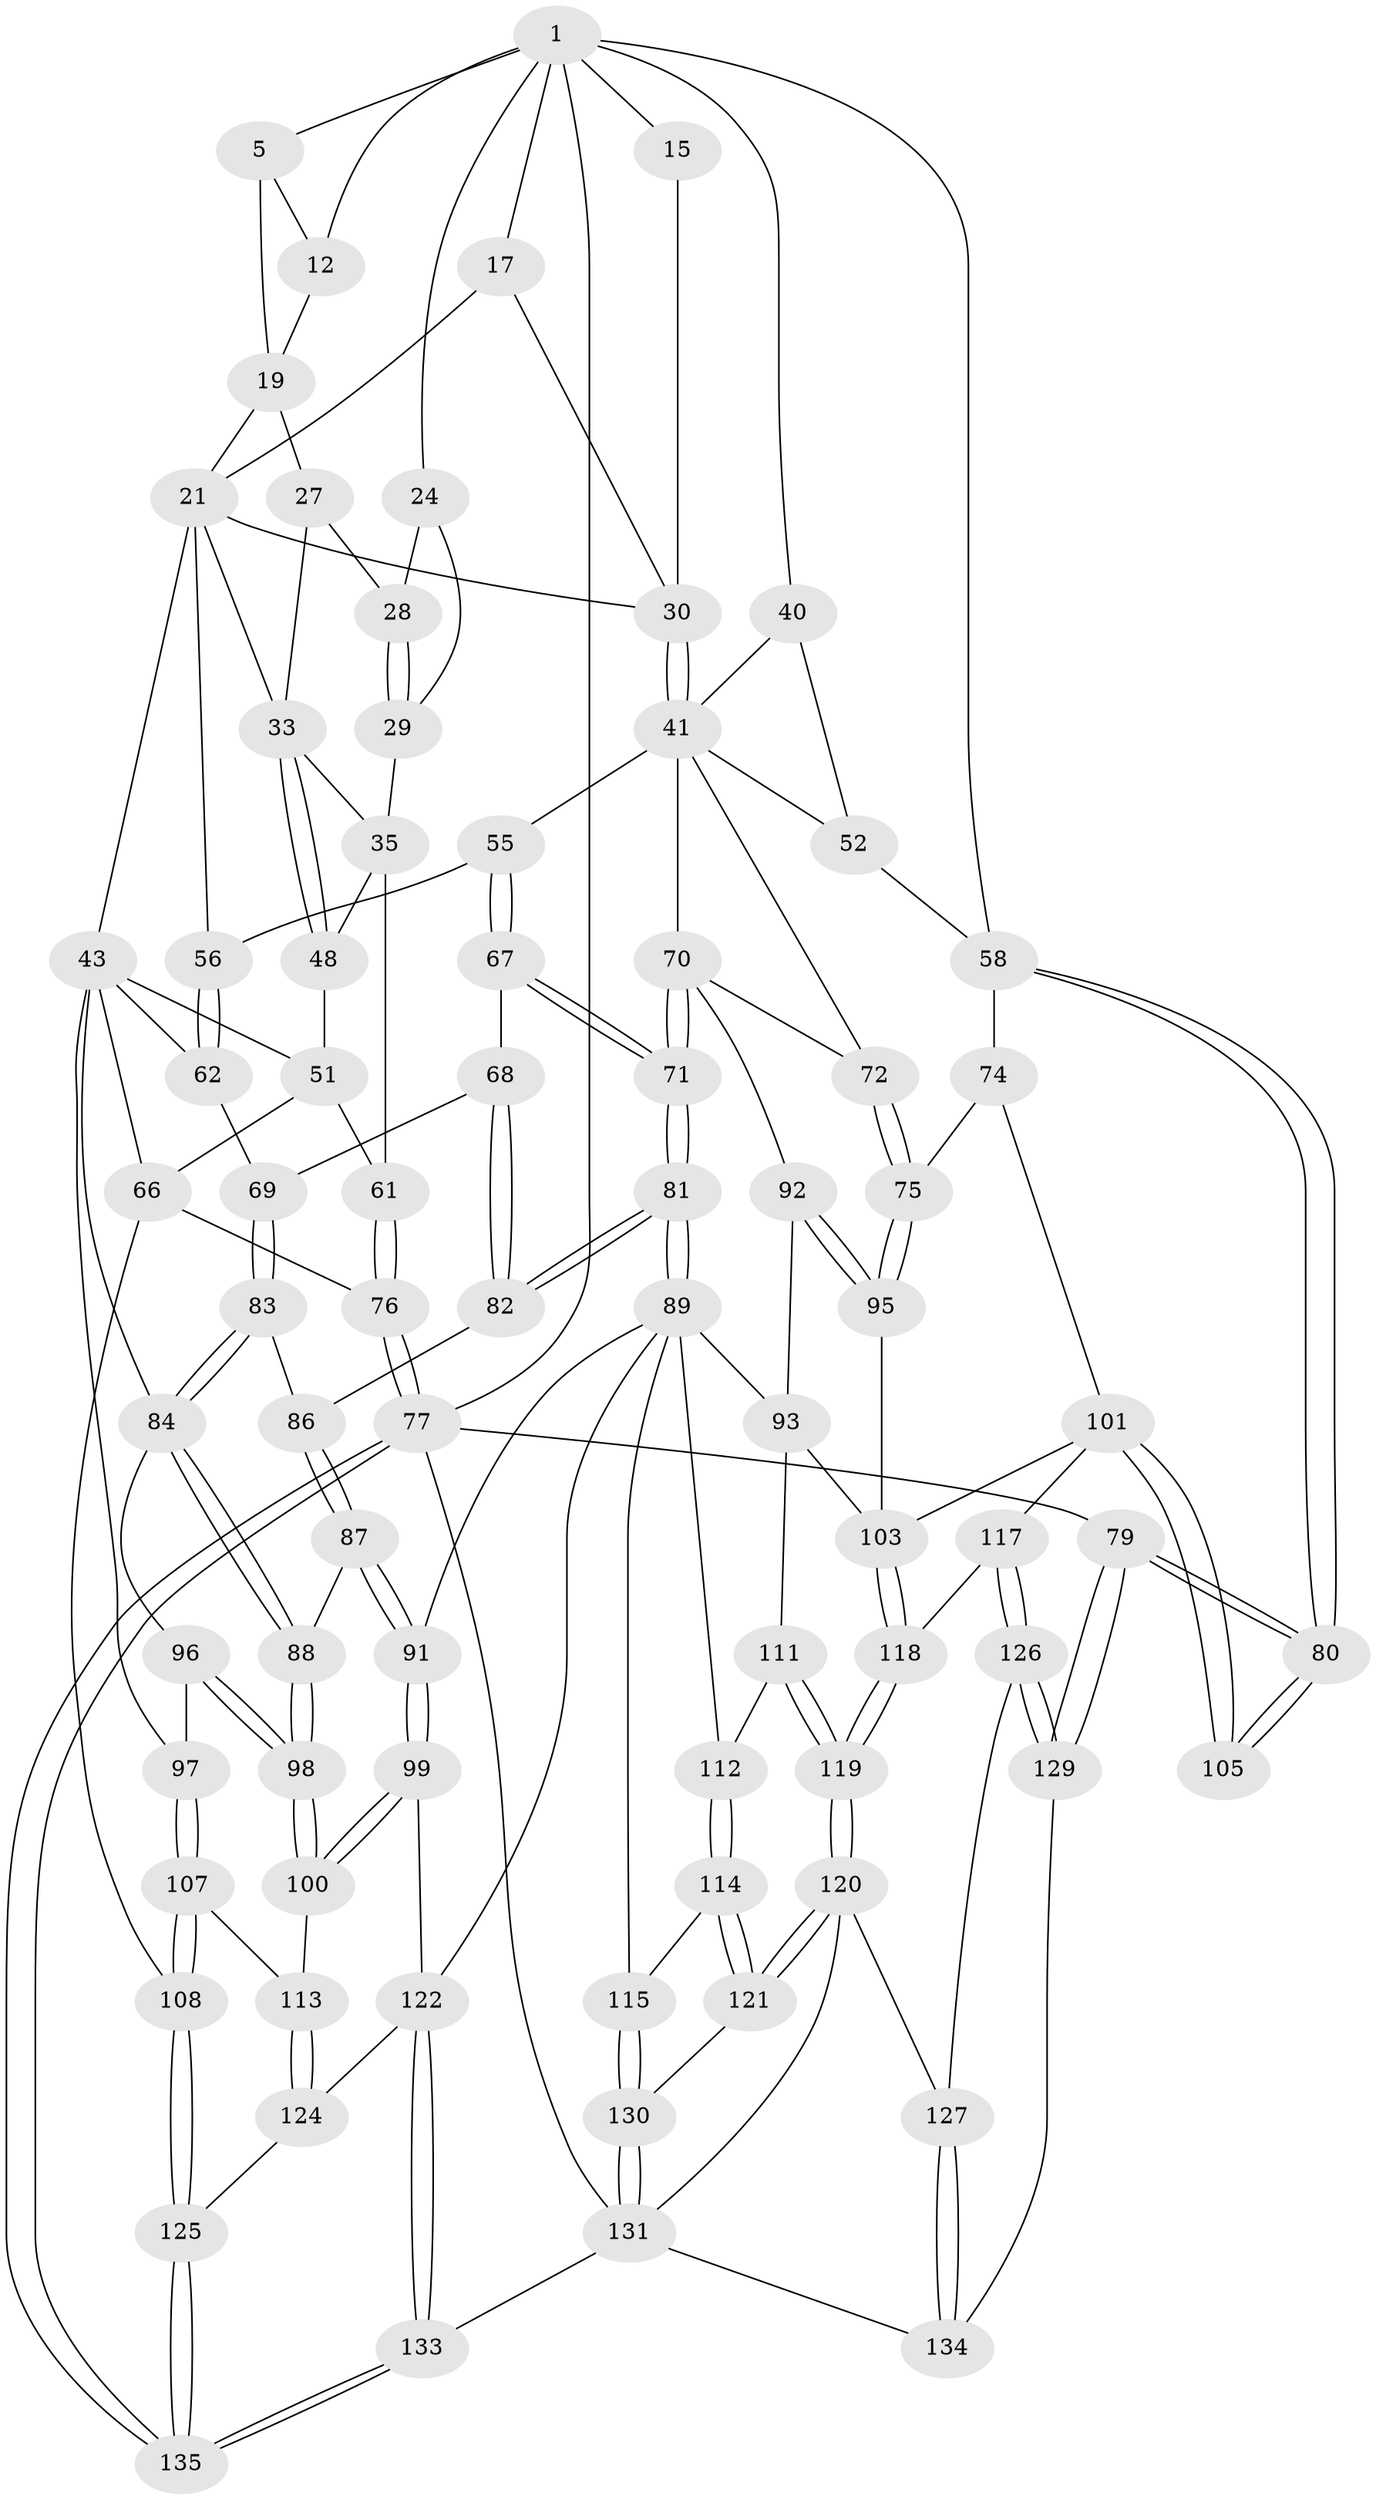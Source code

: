 // original degree distribution, {3: 0.022058823529411766, 5: 0.49264705882352944, 6: 0.2426470588235294, 4: 0.2426470588235294}
// Generated by graph-tools (version 1.1) at 2025/21/03/04/25 18:21:17]
// undirected, 81 vertices, 189 edges
graph export_dot {
graph [start="1"]
  node [color=gray90,style=filled];
  1 [pos="+0.5872004248234476+0",super="+7+2"];
  5 [pos="+0.23678630004951431+0",super="+6"];
  12 [pos="+0.1764211924791838+0.11078666533320732",super="+13"];
  15 [pos="+0.8073416155089483+0.12231514345847759"];
  17 [pos="+0.6560123327389283+0.24321109447618855",super="+18"];
  19 [pos="+0.3080438468428893+0.1316804869263462",super="+20+23"];
  21 [pos="+0.42652522129558107+0.2498553685199091",super="+22+38"];
  24 [pos="+0+0",super="+25"];
  27 [pos="+0.12411168770326568+0.26081575594489254"];
  28 [pos="+0.06791981725639093+0.21882803126171857"];
  29 [pos="+0+0.06736485513567551"];
  30 [pos="+0.7008213379233538+0.24223139311904449",super="+31"];
  33 [pos="+0.14995607028533672+0.3145467900115203",super="+34"];
  35 [pos="+0.07009108119357224+0.3325890882829189",super="+50+36"];
  40 [pos="+0.9208603270252356+0.3413484021943938"];
  41 [pos="+0.7968714786138302+0.344720515601027",super="+45"];
  43 [pos="+0.32109199387543413+0.4525153812729852",super="+44+63"];
  48 [pos="+0.15800474792876787+0.335786439803417",super="+49"];
  51 [pos="+0.23744552951061493+0.41233638627541513",super="+57"];
  52 [pos="+0.8951138530318813+0.4301357433477062"];
  55 [pos="+0.5346982025483525+0.4800278459762774"];
  56 [pos="+0.501034171435097+0.46644924509300795"];
  58 [pos="+1+0.5662376748560365",super="+59"];
  61 [pos="+0+0.5847493199322564"];
  62 [pos="+0.43766273695508623+0.5562321959297534"];
  66 [pos="+0.09410487975975029+0.6177066833817193",super="+106"];
  67 [pos="+0.5483049590176293+0.5287663290025074"];
  68 [pos="+0.5271059583554275+0.5732290813389518"];
  69 [pos="+0.44289960265398093+0.5636741007833868"];
  70 [pos="+0.7077072823102432+0.5483394421118662",super="+73"];
  71 [pos="+0.6789704571554865+0.58308418719417"];
  72 [pos="+0.8257251635921646+0.5517310497592456"];
  74 [pos="+0.9956953571225047+0.6043909246867041"];
  75 [pos="+0.9181868787495536+0.5951433987623955"];
  76 [pos="+0+1"];
  77 [pos="+0+1",super="+78"];
  79 [pos="+1+0.9460038400743567"];
  80 [pos="+1+0.8271403618618706"];
  81 [pos="+0.6304164647874514+0.6898849512192073"];
  82 [pos="+0.5449809589285385+0.6108112663076498"];
  83 [pos="+0.4466215816744562+0.5958932916085695"];
  84 [pos="+0.4167045197245458+0.6551172086526378",super="+85"];
  86 [pos="+0.47963222455549787+0.6238788001060919"];
  87 [pos="+0.4903797308771414+0.6809083627458933"];
  88 [pos="+0.43787355042614257+0.6809453444776824"];
  89 [pos="+0.6303666754118004+0.6905239279259265",super="+94+90"];
  91 [pos="+0.5620037339773424+0.7201487075011617"];
  92 [pos="+0.803438286358021+0.6670405888896314"];
  93 [pos="+0.700338978688055+0.7167229467963623",super="+110"];
  95 [pos="+0.8469418753250216+0.7370903652560309"];
  96 [pos="+0.35241647875527876+0.7294154998356939"];
  97 [pos="+0.2858543858475177+0.7432598371953983"];
  98 [pos="+0.409007061301104+0.7720943029547702"];
  99 [pos="+0.43272097913638524+0.8114031969787118"];
  100 [pos="+0.42356690654547546+0.8002385576678246"];
  101 [pos="+0.9392073915400687+0.7239914556802498",super="+102"];
  103 [pos="+0.8977726984838347+0.7573282428768147",super="+104"];
  105 [pos="+1+0.8188983382849001"];
  107 [pos="+0.2696584744688455+0.7853666927325264"];
  108 [pos="+0.1693968033998214+0.8612631632155967"];
  111 [pos="+0.829448634933982+0.7812631798728819"];
  112 [pos="+0.7280396371728306+0.765050598269259"];
  113 [pos="+0.2995356463812826+0.8021518160221893"];
  114 [pos="+0.7665662926046956+0.8553846532410297"];
  115 [pos="+0.6398626999504237+0.8344830688089917"];
  117 [pos="+0.9306437354071391+0.8496773317863221"];
  118 [pos="+0.9231398718752605+0.8447005503886571"];
  119 [pos="+0.8033780897992165+0.8568987730379289"];
  120 [pos="+0.7911491641938168+0.870484018281958",super="+128"];
  121 [pos="+0.7684471332131664+0.8566679280983514"];
  122 [pos="+0.46909450433803995+0.9921078538687178",super="+123"];
  124 [pos="+0.3686187653244443+0.9142422388318038"];
  125 [pos="+0.19053207516691778+0.8912330126314438"];
  126 [pos="+0.9305546185486873+0.8809492864772712"];
  127 [pos="+0.8553002884431864+0.9311190651657429"];
  129 [pos="+0.9659579066045123+0.9390161234457246"];
  130 [pos="+0.667492228506513+0.9033852849054568"];
  131 [pos="+0.7029706075936929+1",super="+132"];
  133 [pos="+0.5044984393242163+1"];
  134 [pos="+0.9069233360274404+0.9868773314865764"];
  135 [pos="+0.21698308076870576+1"];
  1 -- 15 [weight=2];
  1 -- 17 [weight=2];
  1 -- 5 [weight=2];
  1 -- 40;
  1 -- 77 [weight=2];
  1 -- 24;
  1 -- 58;
  1 -- 12;
  5 -- 19;
  5 -- 12;
  12 -- 19;
  15 -- 30;
  17 -- 21;
  17 -- 30;
  19 -- 27;
  19 -- 21;
  21 -- 33;
  21 -- 43 [weight=2];
  21 -- 56;
  21 -- 30;
  24 -- 29;
  24 -- 28;
  27 -- 28;
  27 -- 33;
  28 -- 29;
  28 -- 29;
  29 -- 35;
  30 -- 41 [weight=2];
  30 -- 41;
  33 -- 48;
  33 -- 48;
  33 -- 35;
  35 -- 61;
  35 -- 48;
  40 -- 41;
  40 -- 52;
  41 -- 52;
  41 -- 70;
  41 -- 55;
  41 -- 72;
  43 -- 51;
  43 -- 97;
  43 -- 66;
  43 -- 84;
  43 -- 62;
  48 -- 51 [weight=2];
  51 -- 66;
  51 -- 61;
  52 -- 58;
  55 -- 56;
  55 -- 67;
  55 -- 67;
  56 -- 62;
  56 -- 62;
  58 -- 80;
  58 -- 80;
  58 -- 74;
  61 -- 76;
  61 -- 76;
  62 -- 69;
  66 -- 108;
  66 -- 76;
  67 -- 68;
  67 -- 71;
  67 -- 71;
  68 -- 69;
  68 -- 82;
  68 -- 82;
  69 -- 83;
  69 -- 83;
  70 -- 71;
  70 -- 71;
  70 -- 72;
  70 -- 92;
  71 -- 81;
  71 -- 81;
  72 -- 75;
  72 -- 75;
  74 -- 75;
  74 -- 101;
  75 -- 95;
  75 -- 95;
  76 -- 77;
  76 -- 77;
  77 -- 135;
  77 -- 135;
  77 -- 131;
  77 -- 79;
  79 -- 80;
  79 -- 80;
  79 -- 129;
  79 -- 129;
  80 -- 105;
  80 -- 105;
  81 -- 82;
  81 -- 82;
  81 -- 89;
  81 -- 89;
  82 -- 86;
  83 -- 84;
  83 -- 84;
  83 -- 86;
  84 -- 88;
  84 -- 88;
  84 -- 96;
  86 -- 87;
  86 -- 87;
  87 -- 88;
  87 -- 91;
  87 -- 91;
  88 -- 98;
  88 -- 98;
  89 -- 112;
  89 -- 93;
  89 -- 91;
  89 -- 122;
  89 -- 115;
  91 -- 99;
  91 -- 99;
  92 -- 93;
  92 -- 95;
  92 -- 95;
  93 -- 111;
  93 -- 103;
  95 -- 103;
  96 -- 97;
  96 -- 98;
  96 -- 98;
  97 -- 107;
  97 -- 107;
  98 -- 100;
  98 -- 100;
  99 -- 100;
  99 -- 100;
  99 -- 122;
  100 -- 113;
  101 -- 105 [weight=2];
  101 -- 105;
  101 -- 117;
  101 -- 103;
  103 -- 118;
  103 -- 118;
  107 -- 108;
  107 -- 108;
  107 -- 113;
  108 -- 125;
  108 -- 125;
  111 -- 112;
  111 -- 119;
  111 -- 119;
  112 -- 114;
  112 -- 114;
  113 -- 124;
  113 -- 124;
  114 -- 115;
  114 -- 121;
  114 -- 121;
  115 -- 130;
  115 -- 130;
  117 -- 118;
  117 -- 126;
  117 -- 126;
  118 -- 119;
  118 -- 119;
  119 -- 120;
  119 -- 120;
  120 -- 121;
  120 -- 121;
  120 -- 131;
  120 -- 127;
  121 -- 130;
  122 -- 133;
  122 -- 133;
  122 -- 124;
  124 -- 125;
  125 -- 135;
  125 -- 135;
  126 -- 127;
  126 -- 129;
  126 -- 129;
  127 -- 134;
  127 -- 134;
  129 -- 134;
  130 -- 131;
  130 -- 131;
  131 -- 134;
  131 -- 133;
  133 -- 135;
  133 -- 135;
}
